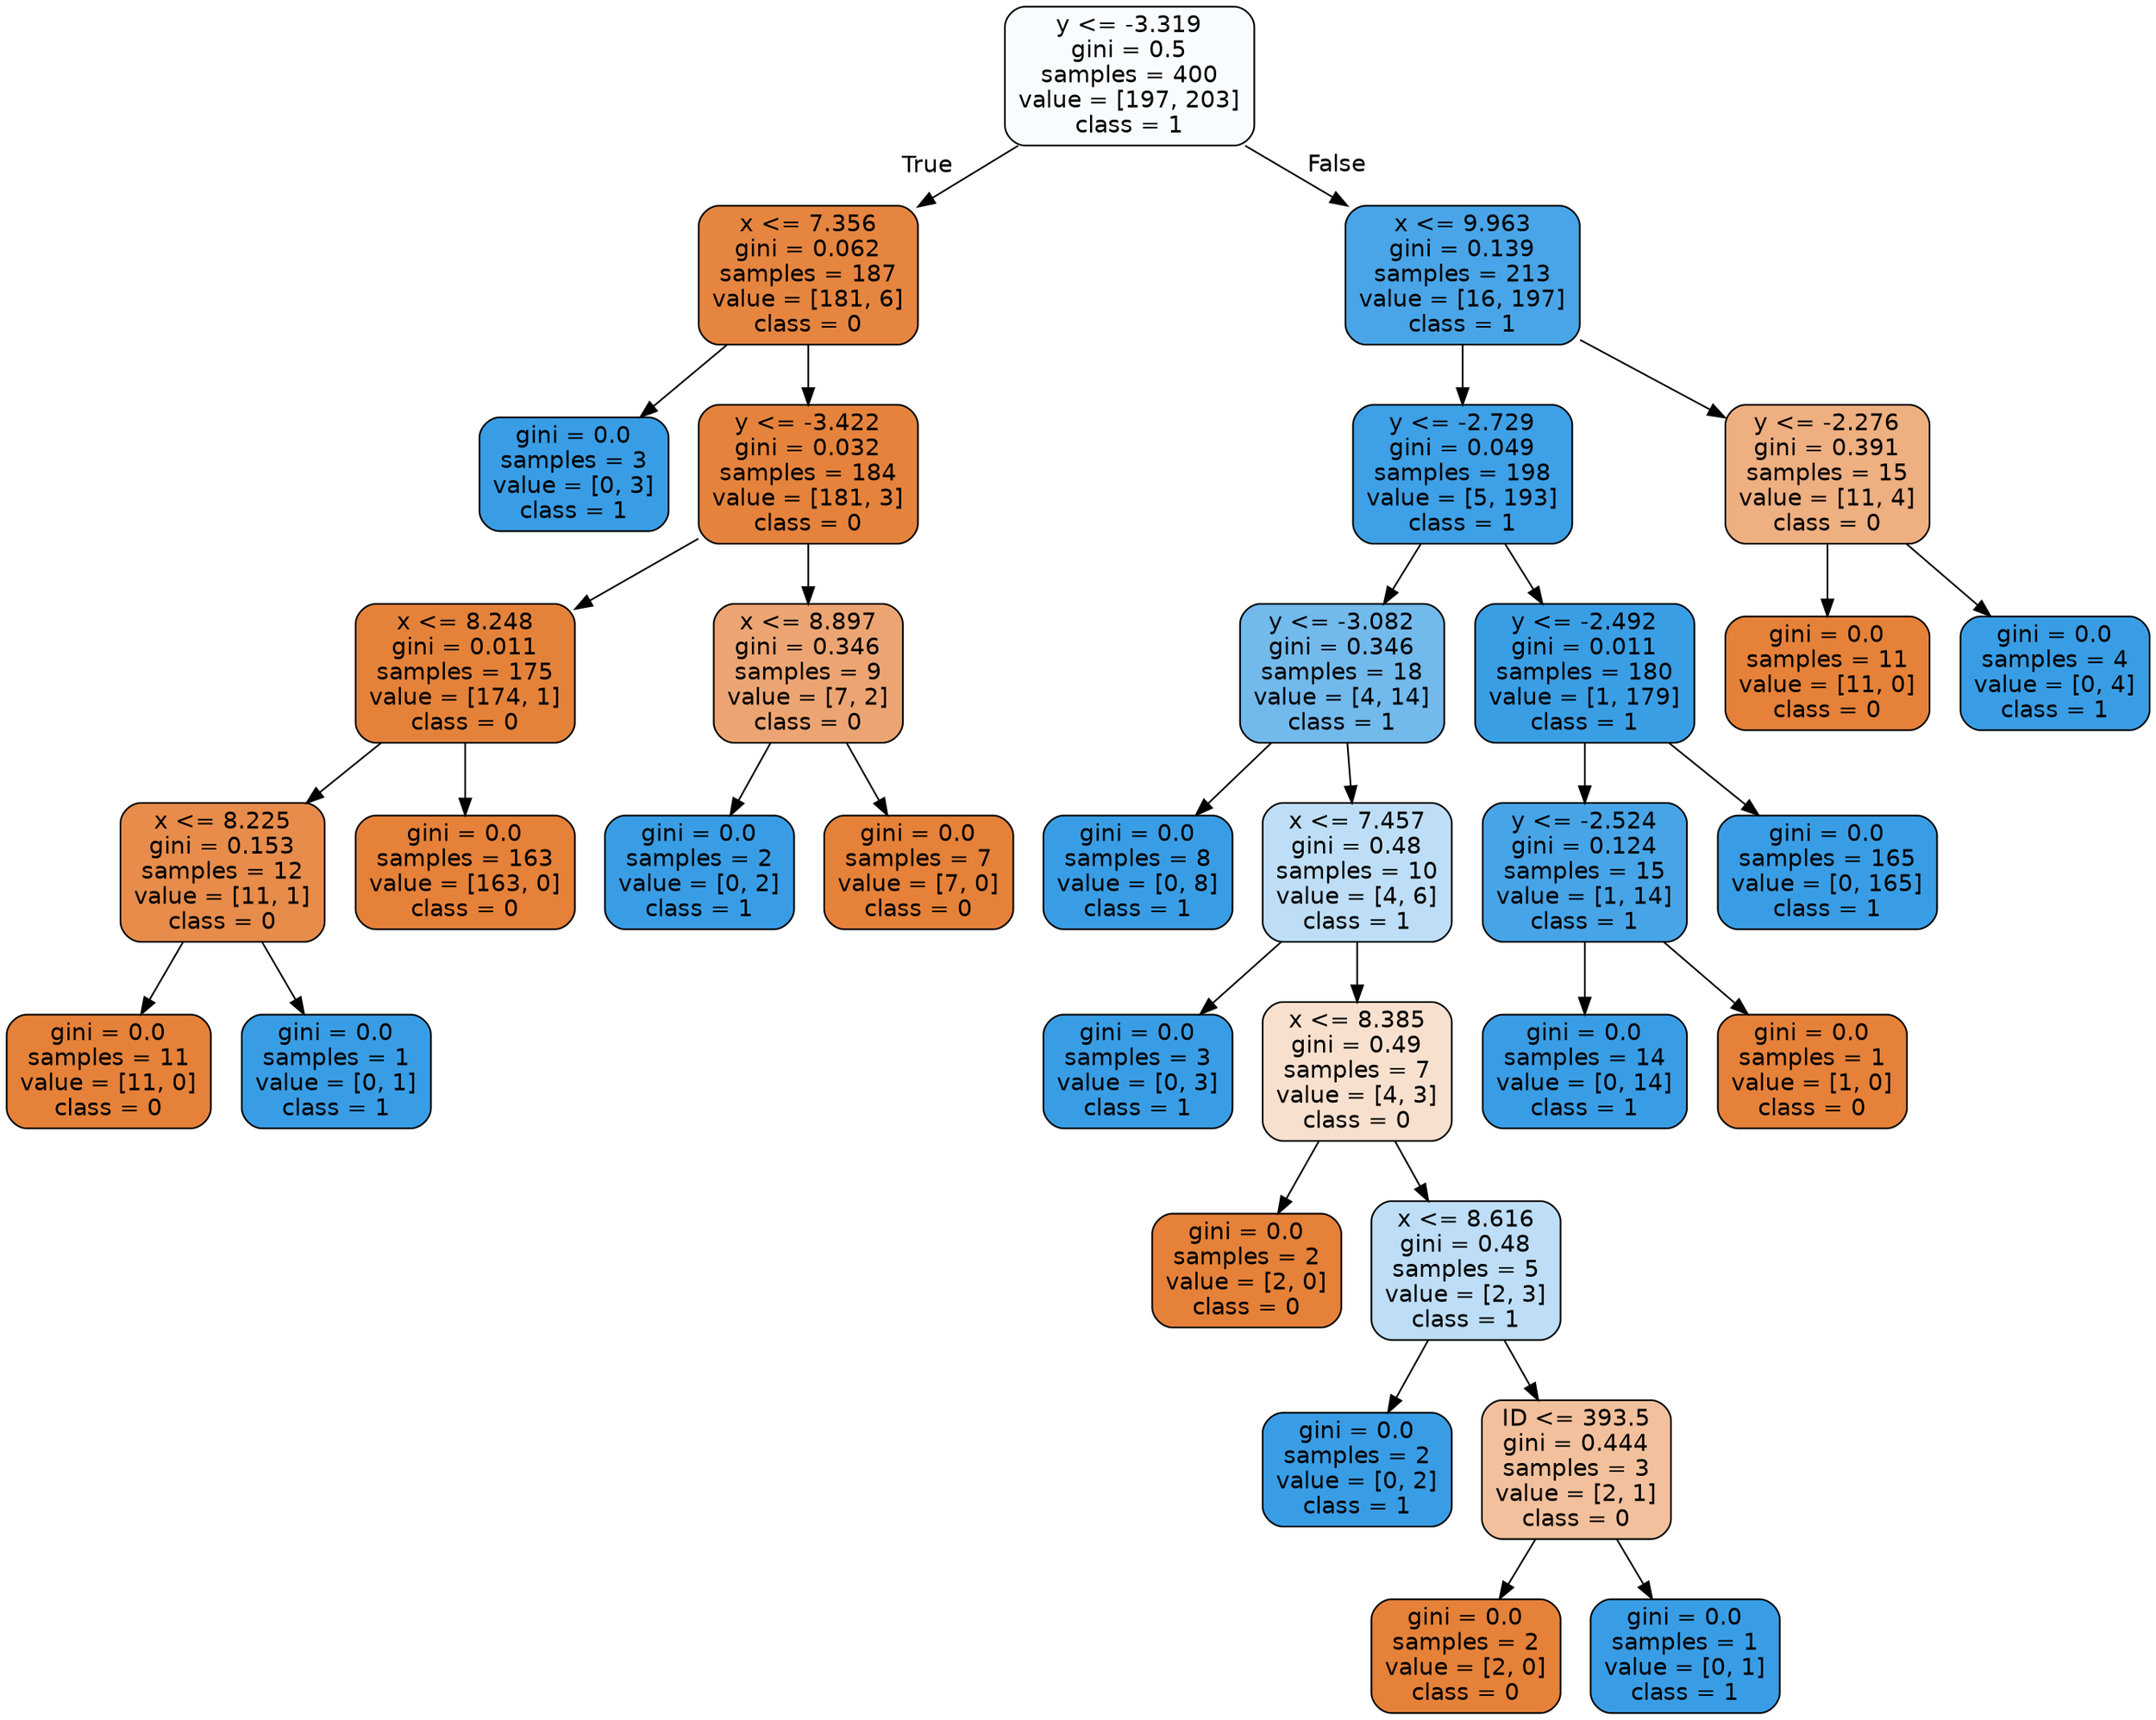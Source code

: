 digraph Tree {
node [shape=box, style="filled, rounded", color="black", fontname="helvetica"] ;
edge [fontname="helvetica"] ;
0 [label="y <= -3.319\ngini = 0.5\nsamples = 400\nvalue = [197, 203]\nclass = 1", fillcolor="#f9fcfe"] ;
1 [label="x <= 7.356\ngini = 0.062\nsamples = 187\nvalue = [181, 6]\nclass = 0", fillcolor="#e68540"] ;
0 -> 1 [labeldistance=2.5, labelangle=45, headlabel="True"] ;
2 [label="gini = 0.0\nsamples = 3\nvalue = [0, 3]\nclass = 1", fillcolor="#399de5"] ;
1 -> 2 ;
3 [label="y <= -3.422\ngini = 0.032\nsamples = 184\nvalue = [181, 3]\nclass = 0", fillcolor="#e5833c"] ;
1 -> 3 ;
4 [label="x <= 8.248\ngini = 0.011\nsamples = 175\nvalue = [174, 1]\nclass = 0", fillcolor="#e5823a"] ;
3 -> 4 ;
5 [label="x <= 8.225\ngini = 0.153\nsamples = 12\nvalue = [11, 1]\nclass = 0", fillcolor="#e78c4b"] ;
4 -> 5 ;
6 [label="gini = 0.0\nsamples = 11\nvalue = [11, 0]\nclass = 0", fillcolor="#e58139"] ;
5 -> 6 ;
7 [label="gini = 0.0\nsamples = 1\nvalue = [0, 1]\nclass = 1", fillcolor="#399de5"] ;
5 -> 7 ;
8 [label="gini = 0.0\nsamples = 163\nvalue = [163, 0]\nclass = 0", fillcolor="#e58139"] ;
4 -> 8 ;
9 [label="x <= 8.897\ngini = 0.346\nsamples = 9\nvalue = [7, 2]\nclass = 0", fillcolor="#eca572"] ;
3 -> 9 ;
10 [label="gini = 0.0\nsamples = 2\nvalue = [0, 2]\nclass = 1", fillcolor="#399de5"] ;
9 -> 10 ;
11 [label="gini = 0.0\nsamples = 7\nvalue = [7, 0]\nclass = 0", fillcolor="#e58139"] ;
9 -> 11 ;
12 [label="x <= 9.963\ngini = 0.139\nsamples = 213\nvalue = [16, 197]\nclass = 1", fillcolor="#49a5e7"] ;
0 -> 12 [labeldistance=2.5, labelangle=-45, headlabel="False"] ;
13 [label="y <= -2.729\ngini = 0.049\nsamples = 198\nvalue = [5, 193]\nclass = 1", fillcolor="#3ea0e6"] ;
12 -> 13 ;
14 [label="y <= -3.082\ngini = 0.346\nsamples = 18\nvalue = [4, 14]\nclass = 1", fillcolor="#72b9ec"] ;
13 -> 14 ;
15 [label="gini = 0.0\nsamples = 8\nvalue = [0, 8]\nclass = 1", fillcolor="#399de5"] ;
14 -> 15 ;
16 [label="x <= 7.457\ngini = 0.48\nsamples = 10\nvalue = [4, 6]\nclass = 1", fillcolor="#bddef6"] ;
14 -> 16 ;
17 [label="gini = 0.0\nsamples = 3\nvalue = [0, 3]\nclass = 1", fillcolor="#399de5"] ;
16 -> 17 ;
18 [label="x <= 8.385\ngini = 0.49\nsamples = 7\nvalue = [4, 3]\nclass = 0", fillcolor="#f8e0ce"] ;
16 -> 18 ;
19 [label="gini = 0.0\nsamples = 2\nvalue = [2, 0]\nclass = 0", fillcolor="#e58139"] ;
18 -> 19 ;
20 [label="x <= 8.616\ngini = 0.48\nsamples = 5\nvalue = [2, 3]\nclass = 1", fillcolor="#bddef6"] ;
18 -> 20 ;
21 [label="gini = 0.0\nsamples = 2\nvalue = [0, 2]\nclass = 1", fillcolor="#399de5"] ;
20 -> 21 ;
22 [label="ID <= 393.5\ngini = 0.444\nsamples = 3\nvalue = [2, 1]\nclass = 0", fillcolor="#f2c09c"] ;
20 -> 22 ;
23 [label="gini = 0.0\nsamples = 2\nvalue = [2, 0]\nclass = 0", fillcolor="#e58139"] ;
22 -> 23 ;
24 [label="gini = 0.0\nsamples = 1\nvalue = [0, 1]\nclass = 1", fillcolor="#399de5"] ;
22 -> 24 ;
25 [label="y <= -2.492\ngini = 0.011\nsamples = 180\nvalue = [1, 179]\nclass = 1", fillcolor="#3a9ee5"] ;
13 -> 25 ;
26 [label="y <= -2.524\ngini = 0.124\nsamples = 15\nvalue = [1, 14]\nclass = 1", fillcolor="#47a4e7"] ;
25 -> 26 ;
27 [label="gini = 0.0\nsamples = 14\nvalue = [0, 14]\nclass = 1", fillcolor="#399de5"] ;
26 -> 27 ;
28 [label="gini = 0.0\nsamples = 1\nvalue = [1, 0]\nclass = 0", fillcolor="#e58139"] ;
26 -> 28 ;
29 [label="gini = 0.0\nsamples = 165\nvalue = [0, 165]\nclass = 1", fillcolor="#399de5"] ;
25 -> 29 ;
30 [label="y <= -2.276\ngini = 0.391\nsamples = 15\nvalue = [11, 4]\nclass = 0", fillcolor="#eeaf81"] ;
12 -> 30 ;
31 [label="gini = 0.0\nsamples = 11\nvalue = [11, 0]\nclass = 0", fillcolor="#e58139"] ;
30 -> 31 ;
32 [label="gini = 0.0\nsamples = 4\nvalue = [0, 4]\nclass = 1", fillcolor="#399de5"] ;
30 -> 32 ;
}